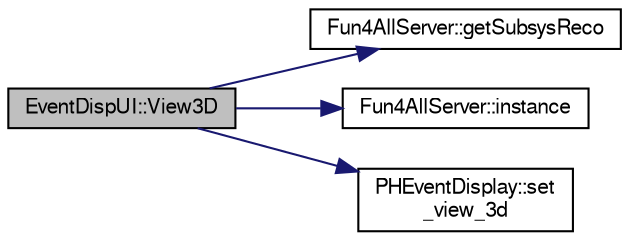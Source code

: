 digraph "EventDispUI::View3D"
{
  bgcolor="transparent";
  edge [fontname="FreeSans",fontsize="10",labelfontname="FreeSans",labelfontsize="10"];
  node [fontname="FreeSans",fontsize="10",shape=record];
  rankdir="LR";
  Node1 [label="EventDispUI::View3D",height=0.2,width=0.4,color="black", fillcolor="grey75", style="filled" fontcolor="black"];
  Node1 -> Node2 [color="midnightblue",fontsize="10",style="solid",fontname="FreeSans"];
  Node2 [label="Fun4AllServer::getSubsysReco",height=0.2,width=0.4,color="black",URL="$da/d29/classFun4AllServer.html#ac6d47a2b3bc98933a03fd63bb75d624a"];
  Node1 -> Node3 [color="midnightblue",fontsize="10",style="solid",fontname="FreeSans"];
  Node3 [label="Fun4AllServer::instance",height=0.2,width=0.4,color="black",URL="$da/d29/classFun4AllServer.html#a3e55156f91b2c94bb6c4ef33ffce587a"];
  Node1 -> Node4 [color="midnightblue",fontsize="10",style="solid",fontname="FreeSans"];
  Node4 [label="PHEventDisplay::set\l_view_3d",height=0.2,width=0.4,color="black",URL="$d1/dce/classPHEventDisplay.html#a1b3e904579bb3f3f2fa356952e5125dc"];
}
